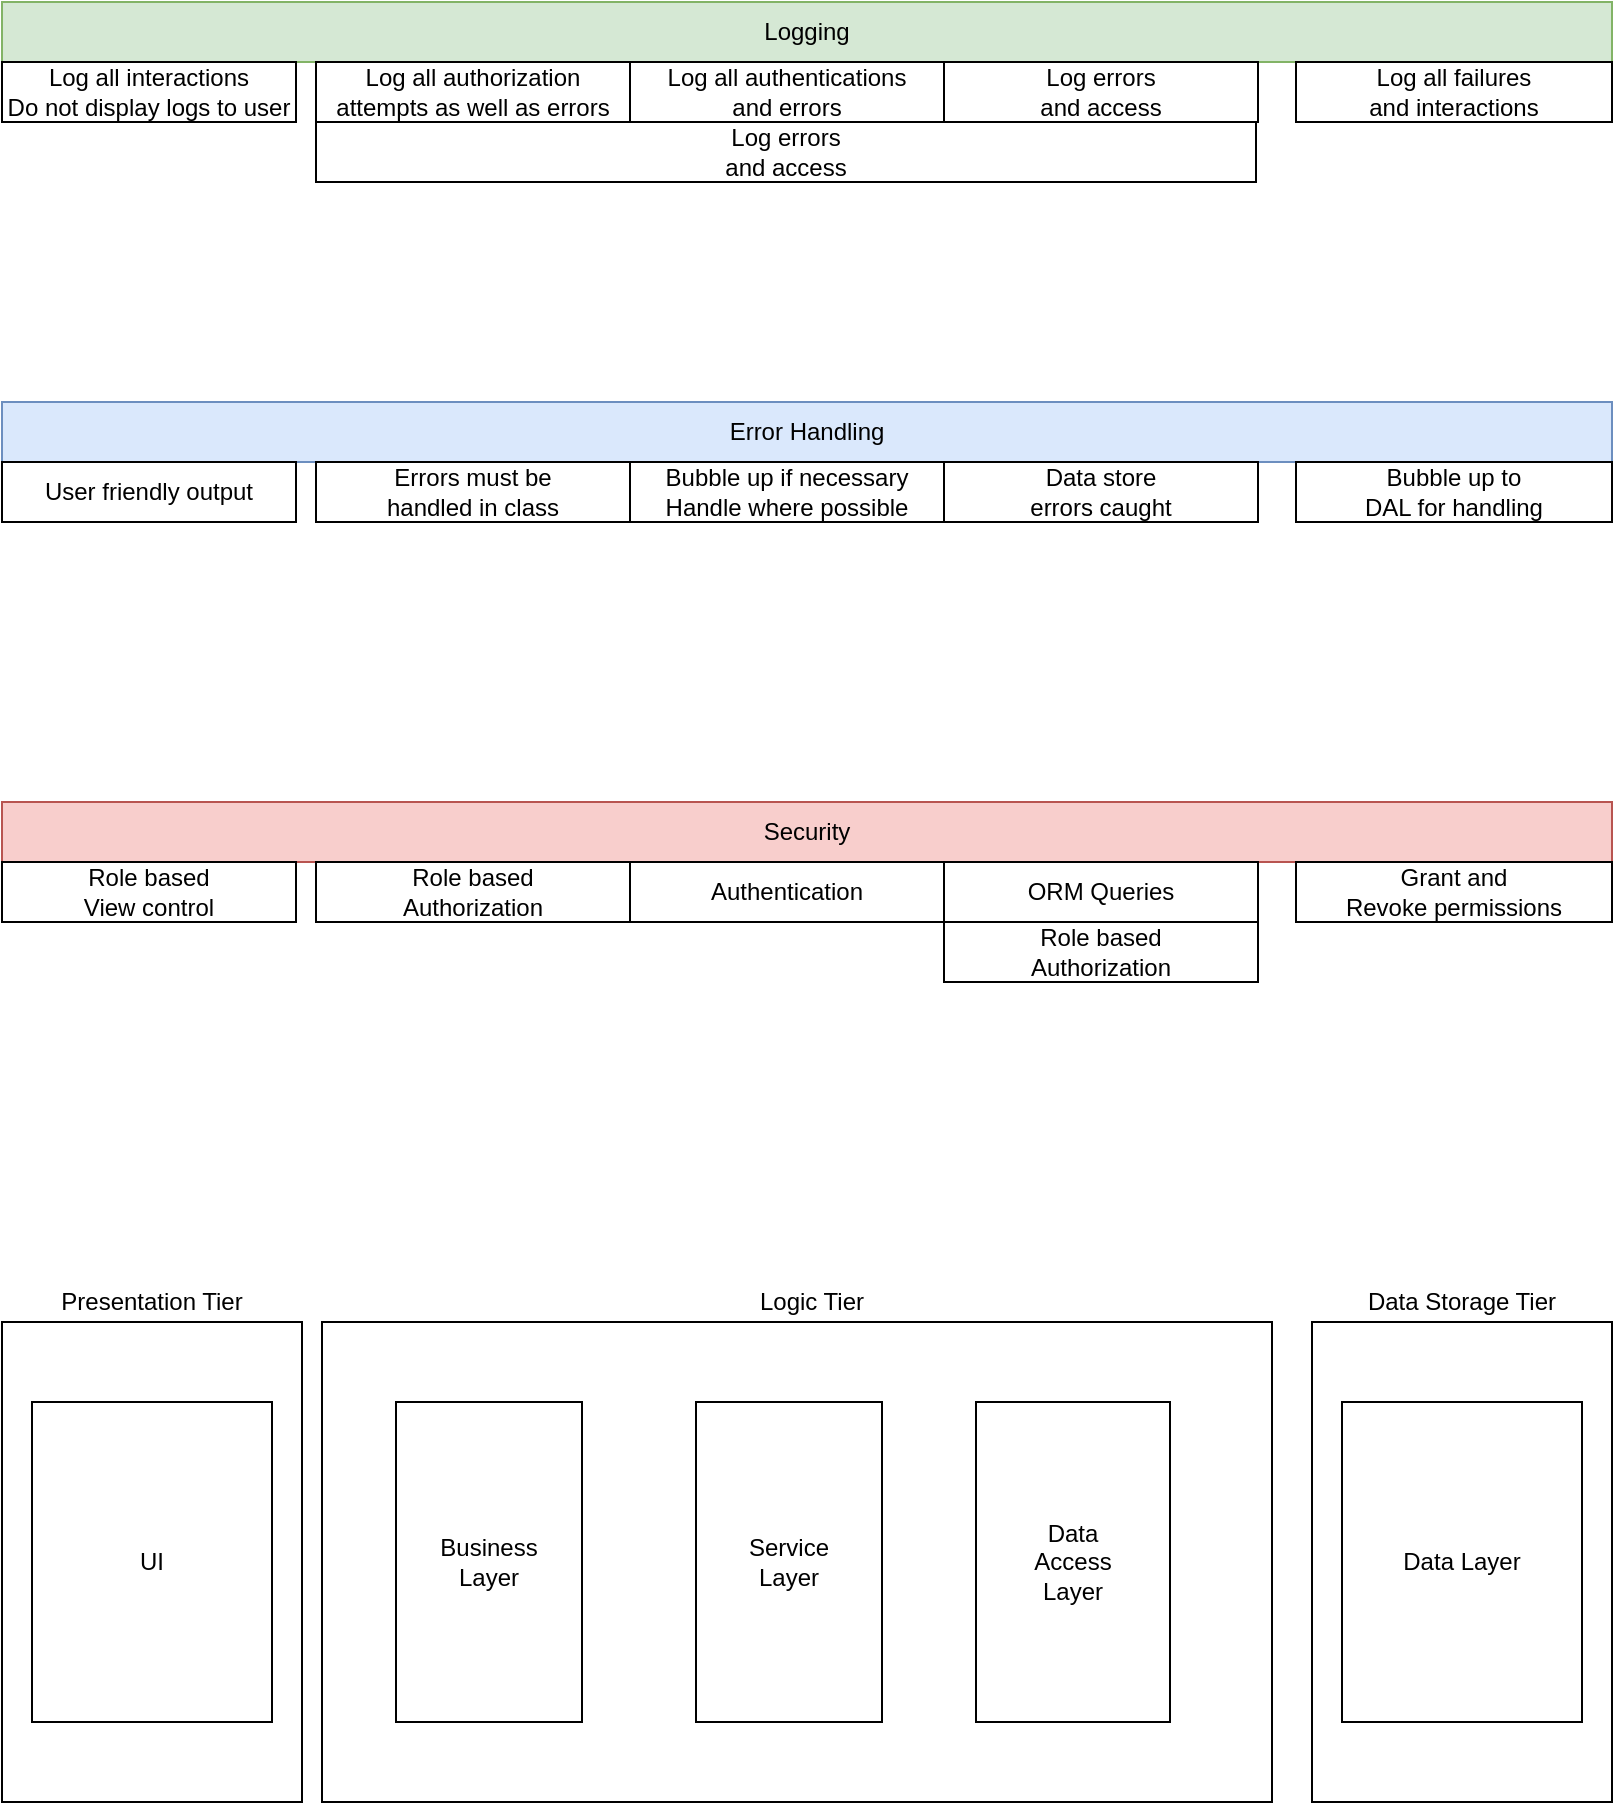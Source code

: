 <mxfile version="13.9.9" type="device"><diagram id="tiQwxU7fPIiQyshY3rbd" name="Page-1"><mxGraphModel dx="1426" dy="980" grid="1" gridSize="10" guides="1" tooltips="1" connect="1" arrows="1" fold="1" page="1" pageScale="1" pageWidth="850" pageHeight="1100" math="0" shadow="0"><root><mxCell id="0"/><mxCell id="1" parent="0"/><mxCell id="dGROECRq5mewKRgcWTp6-15" value="" style="group" parent="1" vertex="1" connectable="0"><mxGeometry x="23" y="680" width="805" height="260" as="geometry"/></mxCell><mxCell id="dGROECRq5mewKRgcWTp6-8" value="" style="rounded=0;whiteSpace=wrap;html=1;" parent="dGROECRq5mewKRgcWTp6-15" vertex="1"><mxGeometry x="655" y="20" width="150" height="240" as="geometry"/></mxCell><mxCell id="dGROECRq5mewKRgcWTp6-7" value="" style="rounded=0;whiteSpace=wrap;html=1;" parent="dGROECRq5mewKRgcWTp6-15" vertex="1"><mxGeometry x="160" y="20" width="475" height="240" as="geometry"/></mxCell><mxCell id="dGROECRq5mewKRgcWTp6-6" value="" style="rounded=0;whiteSpace=wrap;html=1;" parent="dGROECRq5mewKRgcWTp6-15" vertex="1"><mxGeometry y="20" width="150" height="240" as="geometry"/></mxCell><mxCell id="dGROECRq5mewKRgcWTp6-1" value="UI" style="rounded=0;whiteSpace=wrap;html=1;" parent="dGROECRq5mewKRgcWTp6-15" vertex="1"><mxGeometry x="15" y="60" width="120" height="160" as="geometry"/></mxCell><mxCell id="dGROECRq5mewKRgcWTp6-3" value="Data Layer" style="rounded=0;whiteSpace=wrap;html=1;" parent="dGROECRq5mewKRgcWTp6-15" vertex="1"><mxGeometry x="670" y="60" width="120" height="160" as="geometry"/></mxCell><mxCell id="dGROECRq5mewKRgcWTp6-5" value="Business&lt;br&gt;Layer" style="rounded=0;whiteSpace=wrap;html=1;" parent="dGROECRq5mewKRgcWTp6-15" vertex="1"><mxGeometry x="197" y="60" width="93" height="160" as="geometry"/></mxCell><mxCell id="dGROECRq5mewKRgcWTp6-12" value="Logic Tier" style="text;html=1;strokeColor=none;fillColor=none;align=center;verticalAlign=middle;whiteSpace=wrap;rounded=0;" parent="dGROECRq5mewKRgcWTp6-15" vertex="1"><mxGeometry x="265" width="280" height="20" as="geometry"/></mxCell><mxCell id="dGROECRq5mewKRgcWTp6-13" value="Presentation Tier" style="text;html=1;strokeColor=none;fillColor=none;align=center;verticalAlign=middle;whiteSpace=wrap;rounded=0;" parent="dGROECRq5mewKRgcWTp6-15" vertex="1"><mxGeometry x="15" width="120" height="20" as="geometry"/></mxCell><mxCell id="dGROECRq5mewKRgcWTp6-14" value="Data Storage Tier" style="text;html=1;strokeColor=none;fillColor=none;align=center;verticalAlign=middle;whiteSpace=wrap;rounded=0;" parent="dGROECRq5mewKRgcWTp6-15" vertex="1"><mxGeometry x="665" width="130" height="20" as="geometry"/></mxCell><mxCell id="Xs8TRtIUA6c5MnYp-EHZ-1" value="Data&lt;br&gt;Access&lt;br&gt;Layer" style="rounded=0;whiteSpace=wrap;html=1;" parent="dGROECRq5mewKRgcWTp6-15" vertex="1"><mxGeometry x="487" y="60" width="97" height="160" as="geometry"/></mxCell><mxCell id="Xs8TRtIUA6c5MnYp-EHZ-2" value="Service&lt;br&gt;Layer" style="rounded=0;whiteSpace=wrap;html=1;" parent="dGROECRq5mewKRgcWTp6-15" vertex="1"><mxGeometry x="347" y="60" width="93" height="160" as="geometry"/></mxCell><mxCell id="SPS8NN_HctwZzODm2JOQ-19" value="" style="group" parent="1" vertex="1" connectable="0"><mxGeometry x="23" y="240" width="805" height="60" as="geometry"/></mxCell><mxCell id="dGROECRq5mewKRgcWTp6-10" value="Error Handling" style="rounded=0;whiteSpace=wrap;html=1;fillColor=#dae8fc;strokeColor=#6c8ebf;" parent="SPS8NN_HctwZzODm2JOQ-19" vertex="1"><mxGeometry width="805" height="30" as="geometry"/></mxCell><mxCell id="SPS8NN_HctwZzODm2JOQ-8" value="User friendly output" style="rounded=0;whiteSpace=wrap;html=1;" parent="SPS8NN_HctwZzODm2JOQ-19" vertex="1"><mxGeometry y="30" width="147" height="30" as="geometry"/></mxCell><mxCell id="SPS8NN_HctwZzODm2JOQ-9" value="Errors must be &lt;br&gt;handled in class" style="rounded=0;whiteSpace=wrap;html=1;" parent="SPS8NN_HctwZzODm2JOQ-19" vertex="1"><mxGeometry x="157" y="30" width="157" height="30" as="geometry"/></mxCell><mxCell id="SPS8NN_HctwZzODm2JOQ-10" value="Data store &lt;br&gt;errors caught" style="rounded=0;whiteSpace=wrap;html=1;" parent="SPS8NN_HctwZzODm2JOQ-19" vertex="1"><mxGeometry x="471" y="30" width="157" height="30" as="geometry"/></mxCell><mxCell id="SPS8NN_HctwZzODm2JOQ-11" value="Bubble up if necessary&lt;br&gt;Handle where possible" style="rounded=0;whiteSpace=wrap;html=1;" parent="SPS8NN_HctwZzODm2JOQ-19" vertex="1"><mxGeometry x="314" y="30" width="157" height="30" as="geometry"/></mxCell><mxCell id="SPS8NN_HctwZzODm2JOQ-12" value="Bubble up to &lt;br&gt;DAL for handling" style="rounded=0;whiteSpace=wrap;html=1;" parent="SPS8NN_HctwZzODm2JOQ-19" vertex="1"><mxGeometry x="647" y="30" width="158" height="30" as="geometry"/></mxCell><mxCell id="SPS8NN_HctwZzODm2JOQ-20" value="" style="group" parent="1" vertex="1" connectable="0"><mxGeometry x="23" y="40" width="805" height="60" as="geometry"/></mxCell><mxCell id="dGROECRq5mewKRgcWTp6-9" value="Logging" style="rounded=0;whiteSpace=wrap;html=1;fillColor=#d5e8d4;strokeColor=#82b366;" parent="SPS8NN_HctwZzODm2JOQ-20" vertex="1"><mxGeometry width="805" height="30" as="geometry"/></mxCell><mxCell id="SPS8NN_HctwZzODm2JOQ-13" value="Log all interactions&lt;br&gt;Do not display logs to user" style="rounded=0;whiteSpace=wrap;html=1;" parent="SPS8NN_HctwZzODm2JOQ-20" vertex="1"><mxGeometry y="30" width="147" height="30" as="geometry"/></mxCell><mxCell id="SPS8NN_HctwZzODm2JOQ-14" value="Log all authorization attempts as well as errors" style="rounded=0;whiteSpace=wrap;html=1;" parent="SPS8NN_HctwZzODm2JOQ-20" vertex="1"><mxGeometry x="157" y="30" width="157" height="30" as="geometry"/></mxCell><mxCell id="SPS8NN_HctwZzODm2JOQ-15" value="Log errors &lt;br&gt;and access" style="rounded=0;whiteSpace=wrap;html=1;" parent="SPS8NN_HctwZzODm2JOQ-20" vertex="1"><mxGeometry x="471" y="30" width="157" height="30" as="geometry"/></mxCell><mxCell id="SPS8NN_HctwZzODm2JOQ-16" value="Log all authentications &lt;br&gt;and errors" style="rounded=0;whiteSpace=wrap;html=1;" parent="SPS8NN_HctwZzODm2JOQ-20" vertex="1"><mxGeometry x="314" y="30" width="157" height="30" as="geometry"/></mxCell><mxCell id="SPS8NN_HctwZzODm2JOQ-17" value="Log all failures &lt;br&gt;and interactions" style="rounded=0;whiteSpace=wrap;html=1;" parent="SPS8NN_HctwZzODm2JOQ-20" vertex="1"><mxGeometry x="647" y="30" width="158" height="30" as="geometry"/></mxCell><mxCell id="bndv7I4DNJkit7UPZ5FN-1" value="Role based &lt;br&gt;Authorization" style="rounded=0;whiteSpace=wrap;html=1;" vertex="1" parent="1"><mxGeometry x="494" y="500" width="157" height="30" as="geometry"/></mxCell><mxCell id="dGROECRq5mewKRgcWTp6-16" value="Security" style="rounded=0;whiteSpace=wrap;html=1;fillColor=#f8cecc;strokeColor=#b85450;" parent="1" vertex="1"><mxGeometry x="23" y="440" width="805" height="30" as="geometry"/></mxCell><mxCell id="SPS8NN_HctwZzODm2JOQ-2" value="Role based &lt;br&gt;View control" style="rounded=0;whiteSpace=wrap;html=1;" parent="1" vertex="1"><mxGeometry x="23" y="470" width="147" height="30" as="geometry"/></mxCell><mxCell id="SPS8NN_HctwZzODm2JOQ-3" value="Role based &lt;br&gt;Authorization" style="rounded=0;whiteSpace=wrap;html=1;" parent="1" vertex="1"><mxGeometry x="180" y="470" width="157" height="30" as="geometry"/></mxCell><mxCell id="SPS8NN_HctwZzODm2JOQ-5" value="ORM Queries" style="rounded=0;whiteSpace=wrap;html=1;" parent="1" vertex="1"><mxGeometry x="494" y="470" width="157" height="30" as="geometry"/></mxCell><mxCell id="SPS8NN_HctwZzODm2JOQ-6" value="Authentication" style="rounded=0;whiteSpace=wrap;html=1;" parent="1" vertex="1"><mxGeometry x="337" y="470" width="157" height="30" as="geometry"/></mxCell><mxCell id="SPS8NN_HctwZzODm2JOQ-7" value="Grant and &lt;br&gt;Revoke permissions" style="rounded=0;whiteSpace=wrap;html=1;" parent="1" vertex="1"><mxGeometry x="670" y="470" width="158" height="30" as="geometry"/></mxCell><mxCell id="bndv7I4DNJkit7UPZ5FN-6" value="Log errors &lt;br&gt;and access" style="rounded=0;whiteSpace=wrap;html=1;" vertex="1" parent="1"><mxGeometry x="180" y="100" width="470" height="30" as="geometry"/></mxCell></root></mxGraphModel></diagram></mxfile>